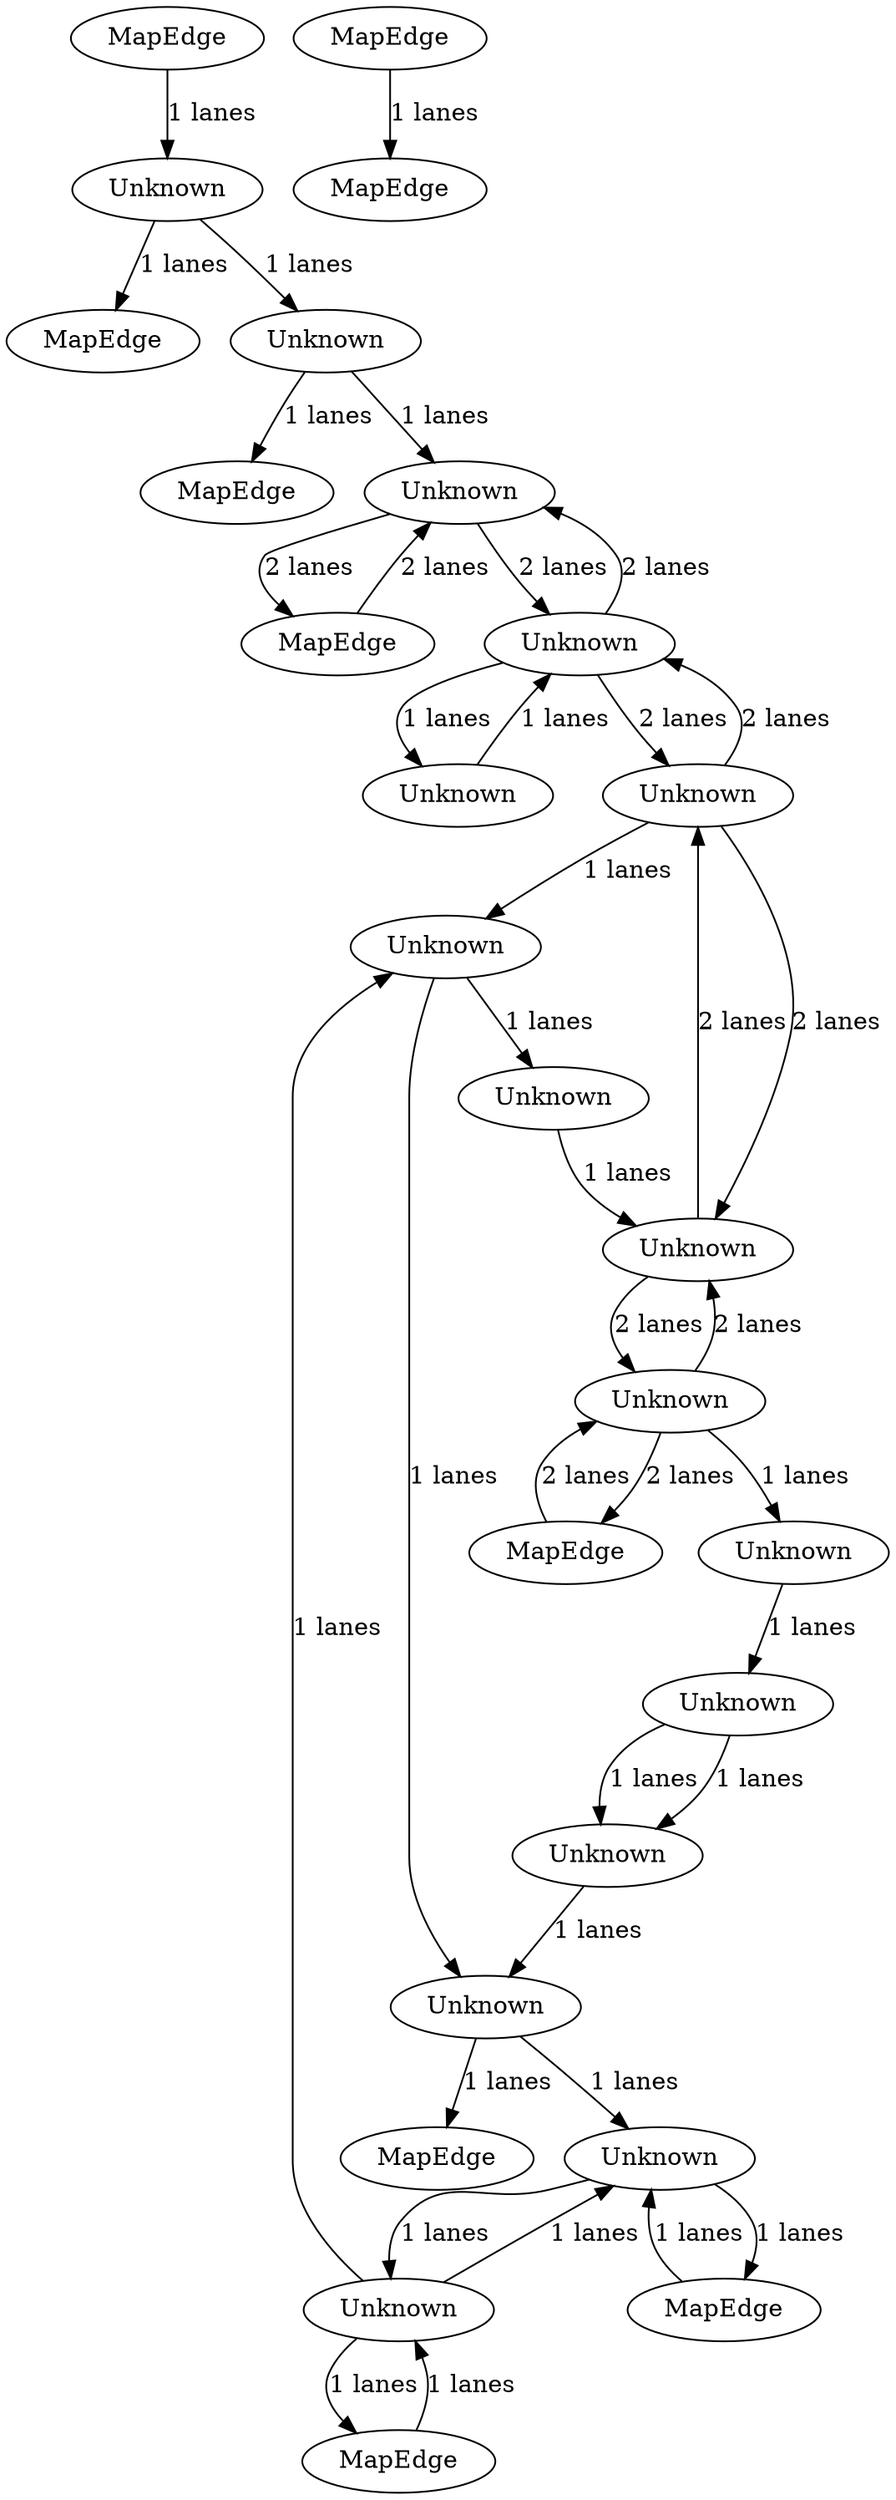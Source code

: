 digraph {
    0 [ label = "MapEdge" ]
    1 [ label = "MapEdge" ]
    2 [ label = "MapEdge" ]
    3 [ label = "Unknown" ]
    4 [ label = "Unknown" ]
    5 [ label = "MapEdge" ]
    6 [ label = "Unknown" ]
    7 [ label = "Unknown" ]
    8 [ label = "Unknown" ]
    9 [ label = "Unknown" ]
    10 [ label = "Unknown" ]
    11 [ label = "Unknown" ]
    12 [ label = "Unknown" ]
    13 [ label = "Unknown" ]
    14 [ label = "Unknown" ]
    15 [ label = "Unknown" ]
    16 [ label = "Unknown" ]
    17 [ label = "Unknown" ]
    18 [ label = "Unknown" ]
    19 [ label = "Unknown" ]
    20 [ label = "MapEdge" ]
    21 [ label = "MapEdge" ]
    22 [ label = "MapEdge" ]
    23 [ label = "MapEdge" ]
    24 [ label = "MapEdge" ]
    25 [ label = "MapEdge" ]
    21 -> 11 [ label = "2 lanes" ]
    11 -> 21 [ label = "2 lanes" ]
    11 -> 10 [ label = "2 lanes" ]
    10 -> 11 [ label = "2 lanes" ]
    10 -> 9 [ label = "2 lanes" ]
    9 -> 10 [ label = "2 lanes" ]
    9 -> 7 [ label = "2 lanes" ]
    7 -> 9 [ label = "2 lanes" ]
    7 -> 6 [ label = "2 lanes" ]
    6 -> 7 [ label = "2 lanes" ]
    6 -> 1 [ label = "2 lanes" ]
    1 -> 6 [ label = "2 lanes" ]
    0 -> 3 [ label = "1 lanes" ]
    3 -> 4 [ label = "1 lanes" ]
    4 -> 5 [ label = "1 lanes" ]
    4 -> 6 [ label = "1 lanes" ]
    3 -> 2 [ label = "1 lanes" ]
    9 -> 14 [ label = "1 lanes" ]
    14 -> 18 [ label = "1 lanes" ]
    18 -> 23 [ label = "1 lanes" ]
    8 -> 7 [ label = "1 lanes" ]
    7 -> 8 [ label = "1 lanes" ]
    20 -> 25 [ label = "1 lanes" ]
    11 -> 13 [ label = "1 lanes" ]
    12 -> 10 [ label = "1 lanes" ]
    19 -> 16 [ label = "1 lanes" ]
    16 -> 19 [ label = "1 lanes" ]
    16 -> 14 [ label = "1 lanes" ]
    14 -> 12 [ label = "1 lanes" ]
    19 -> 22 [ label = "1 lanes" ]
    22 -> 19 [ label = "1 lanes" ]
    24 -> 16 [ label = "1 lanes" ]
    16 -> 24 [ label = "1 lanes" ]
    15 -> 17 [ label = "1 lanes" ]
    13 -> 15 [ label = "1 lanes" ]
    15 -> 17 [ label = "1 lanes" ]
    17 -> 18 [ label = "1 lanes" ]
    18 -> 19 [ label = "1 lanes" ]
}
